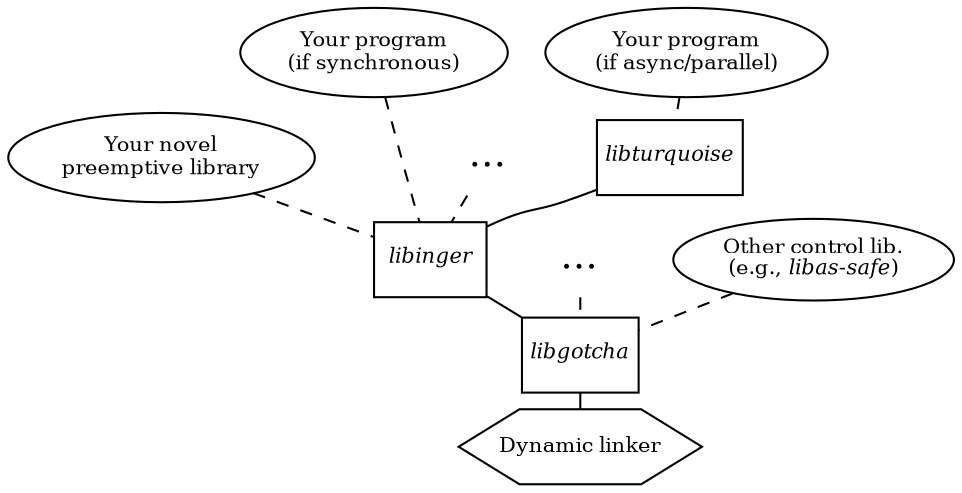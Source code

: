 strict graph {
	margin=0;
	ranksep=0;

	node [fontsize=10,margin=0.05];

	{
		node [shape=hexagon];

		rtld [label="Dynamic linker"];
	}

	{
		node [shape=box];

		libgotcha [label=<<i>libgotcha</i>>];
	}

	{
		libinger [shape=box,label=<<i>libinger</i>>];
		elipsister [shape=none,label="...",fontsize=18];
		libassafe [shape=oval,label=<Other control lib.<br/>(e.g., <i>libas-safe</i>)>];
	}

	{
		clientlib [shape=oval,label="Your novel\npreemptive library"];
		elipsis [shape=none,label="...",fontsize=18];
		libturquoise [shape=box,label=<<i>libturquoise</i>>];
	}

	{
		node [shape=oval];

		serialclient [label="Your program\n(if synchronous)"];
		parallelclient [label="Your program\n(if async/parallel)"];
	}

	libturquoise -- libinger;
	libinger -- libgotcha;
	libgotcha -- rtld;

	{
		edge [style=dashed];

		serialclient -- libinger;
		clientlib -- libinger;
		elipsis -- libinger;
		parallelclient -- libturquoise;
		elipsister -- libgotcha;
		libassafe -- libgotcha;
	}

	{
		edge [style=invisible];

		serialclient -- elipsis;
	}
}
